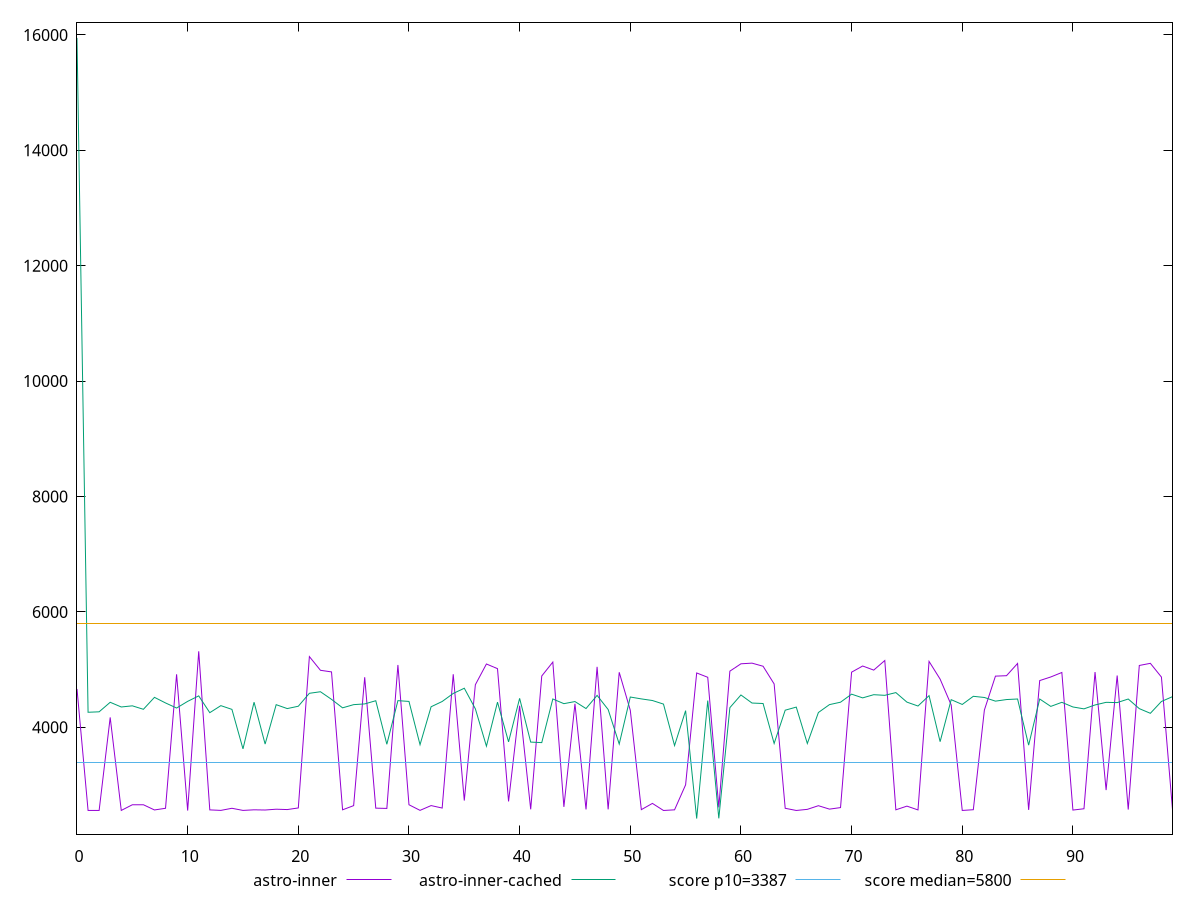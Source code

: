 reset

$astroInner <<EOF
0 4663.738840562858
1 2558.2239999999993
2 2558.588
3 4170.639400790616
4 2558.6043999999997
5 2656.795634969025
6 2657.244229808808
7 2566.8467
8 2595.7468244366455
9 4917.596072020496
10 2556.4013999999997
11 5316.788604922357
12 2568.058
13 2559.338
14 2595.8677281154633
15 2558.927
16 2569.3178999999996
17 2565.863
18 2579.839
19 2573.613
20 2601.8005541557313
21 5224.972557226992
22 4987.5794599731435
23 4959.536969689253
24 2569.317
25 2641.922813677216
26 4867.053815698203
27 2598.0760900651558
28 2593.43487983017
29 5079.122349009789
30 2657.174091939545
31 2559.8266
32 2642.658003322601
33 2600.067
34 4918.742905743678
35 2729.667052664795
36 4737.360680333586
37 5096.876484118575
38 5015.72002248778
39 2714.4681149369817
40 4373.8579658081135
41 2577.919
42 4889.030196917455
43 5129.647665865485
44 2620.4440434379585
45 4406.5765934229075
46 2575.904
47 5046.919482317425
48 2576.992
49 4953.022602978565
50 4295.331887877442
51 2572.1800000000003
52 2680.3960005393983
53 2557.806
54 2568.973
55 3002.6742294990545
56 4941.158610057973
57 4866.306745210791
58 2612.1294801612858
59 4972.644117592801
60 5100.150137367399
61 5111.563690613019
62 5057.741913865541
63 4750.925301765084
64 2595.725679766083
65 2557.993
66 2577.231736976395
67 2640.6671295951846
68 2581.163538152314
69 2607.934529253388
70 4954.870209291397
71 5061.794651130639
72 4990.822157223879
73 5156.805267394839
74 2569.248
75 2633.0749149903877
76 2567.229
77 5141.353574402594
78 4834.892292621038
79 4386.921229632315
80 2558.3469999999998
81 2570.995
82 4298.36385001102
83 4886.297738484634
84 4893.83260246403
85 5106.014981781001
86 2567.7705
87 4809.3138825153965
88 4871.867245766649
89 4949.576964953236
90 2564.965
91 2587.651295975113
92 4956.751940049189
93 2911.058080791474
94 4896.886031985727
95 2574.182
96 5071.058941042927
97 5108.163752959804
98 4869.755723826206
99 2572.216
EOF

$astroInnerCached <<EOF
0 15948.315183975217
1 4260.021767695257
2 4267.874492762103
3 4433.1290062633425
4 4351.657600472218
5 4371.613590876348
6 4311.507005065725
7 4518.59582914271
8 4421.523633114532
9 4333.318058625924
10 4448.910359403353
11 4544.197254257253
12 4253.021446526863
13 4374.76297898781
14 4309.992644370523
15 3625.2465109154577
16 4434.972950434269
17 3709.028885703009
18 4391.5923469697145
19 4323.929142232003
20 4364.73472013394
21 4588.7978705667265
22 4615.743342135116
23 4483.963605388549
24 4336.791876043324
25 4392.186077243654
26 4404.714280300769
27 4460.017785423587
28 3705.2422460938433
29 4461.542597512067
30 4448.009663592544
31 3697.7829337981
32 4355.340401776117
33 4446.670693656254
34 4586.233478957825
35 4676.614145149995
36 4319.543626628152
37 3672.3270027475824
38 4435.419505450187
39 3746.6571613511023
40 4501.600844789437
41 3743.061272007638
42 3734.0271355378272
43 4490.38434828479
44 4409.123603792603
45 4445.63166882706
46 4324.290720936104
47 4552.8492272688545
48 4307.486922824672
49 3709.3512745046764
50 4524.2639612289395
51 4491.661522188392
52 4463.674562931001
53 4401.753926237588
54 3682.876647370663
55 4288.576626827167
56 2418.401
57 4462.486549037672
58 2421.264
59 4340.118719392497
60 4559.822569296296
61 4419.962593160352
62 4411.805035743742
63 3719.2127893606967
64 4296.103236035677
65 4349.434655522975
66 3718.5562137080083
67 4255.7547119044675
68 4392.632769386179
69 4434.435468962781
70 4573.877646987507
71 4509.3438122884
72 4564.626198404322
73 4553.59006270397
74 4601.028072361616
75 4435.79828921814
76 4368.366269007393
77 4548.205107016021
78 3749.9569320915098
79 4478.60758330767
80 4395.357442758371
81 4536.688451871154
82 4516.28365970536
83 4452.801402425003
84 4480.366433701661
85 4489.9784338159225
86 3690.0430713893957
87 4489.708449809961
88 4361.752389949476
89 4432.433747868343
90 4351.957553066754
91 4319.0208626546555
92 4386.6088983371355
93 4432.225605006748
94 4427.428165259728
95 4489.60339758461
96 4323.011812733021
97 4241.9664428588985
98 4447.309739974012
99 4530.618571107792
EOF

set key outside below
set xrange [0:99]
set yrange [2147.8027163204956:16218.913467654722]
set trange [2147.8027163204956:16218.913467654722]
set terminal svg size 640, 520 enhanced background rgb 'white'
set output "reports/report_00033_2021-03-01T14-23-16.841Z/speed-index/comparison/line/2_vs_3.svg"

plot $astroInner title "astro-inner" with line, \
     $astroInnerCached title "astro-inner-cached" with line, \
     3387 title "score p10=3387", \
     5800 title "score median=5800"

reset
